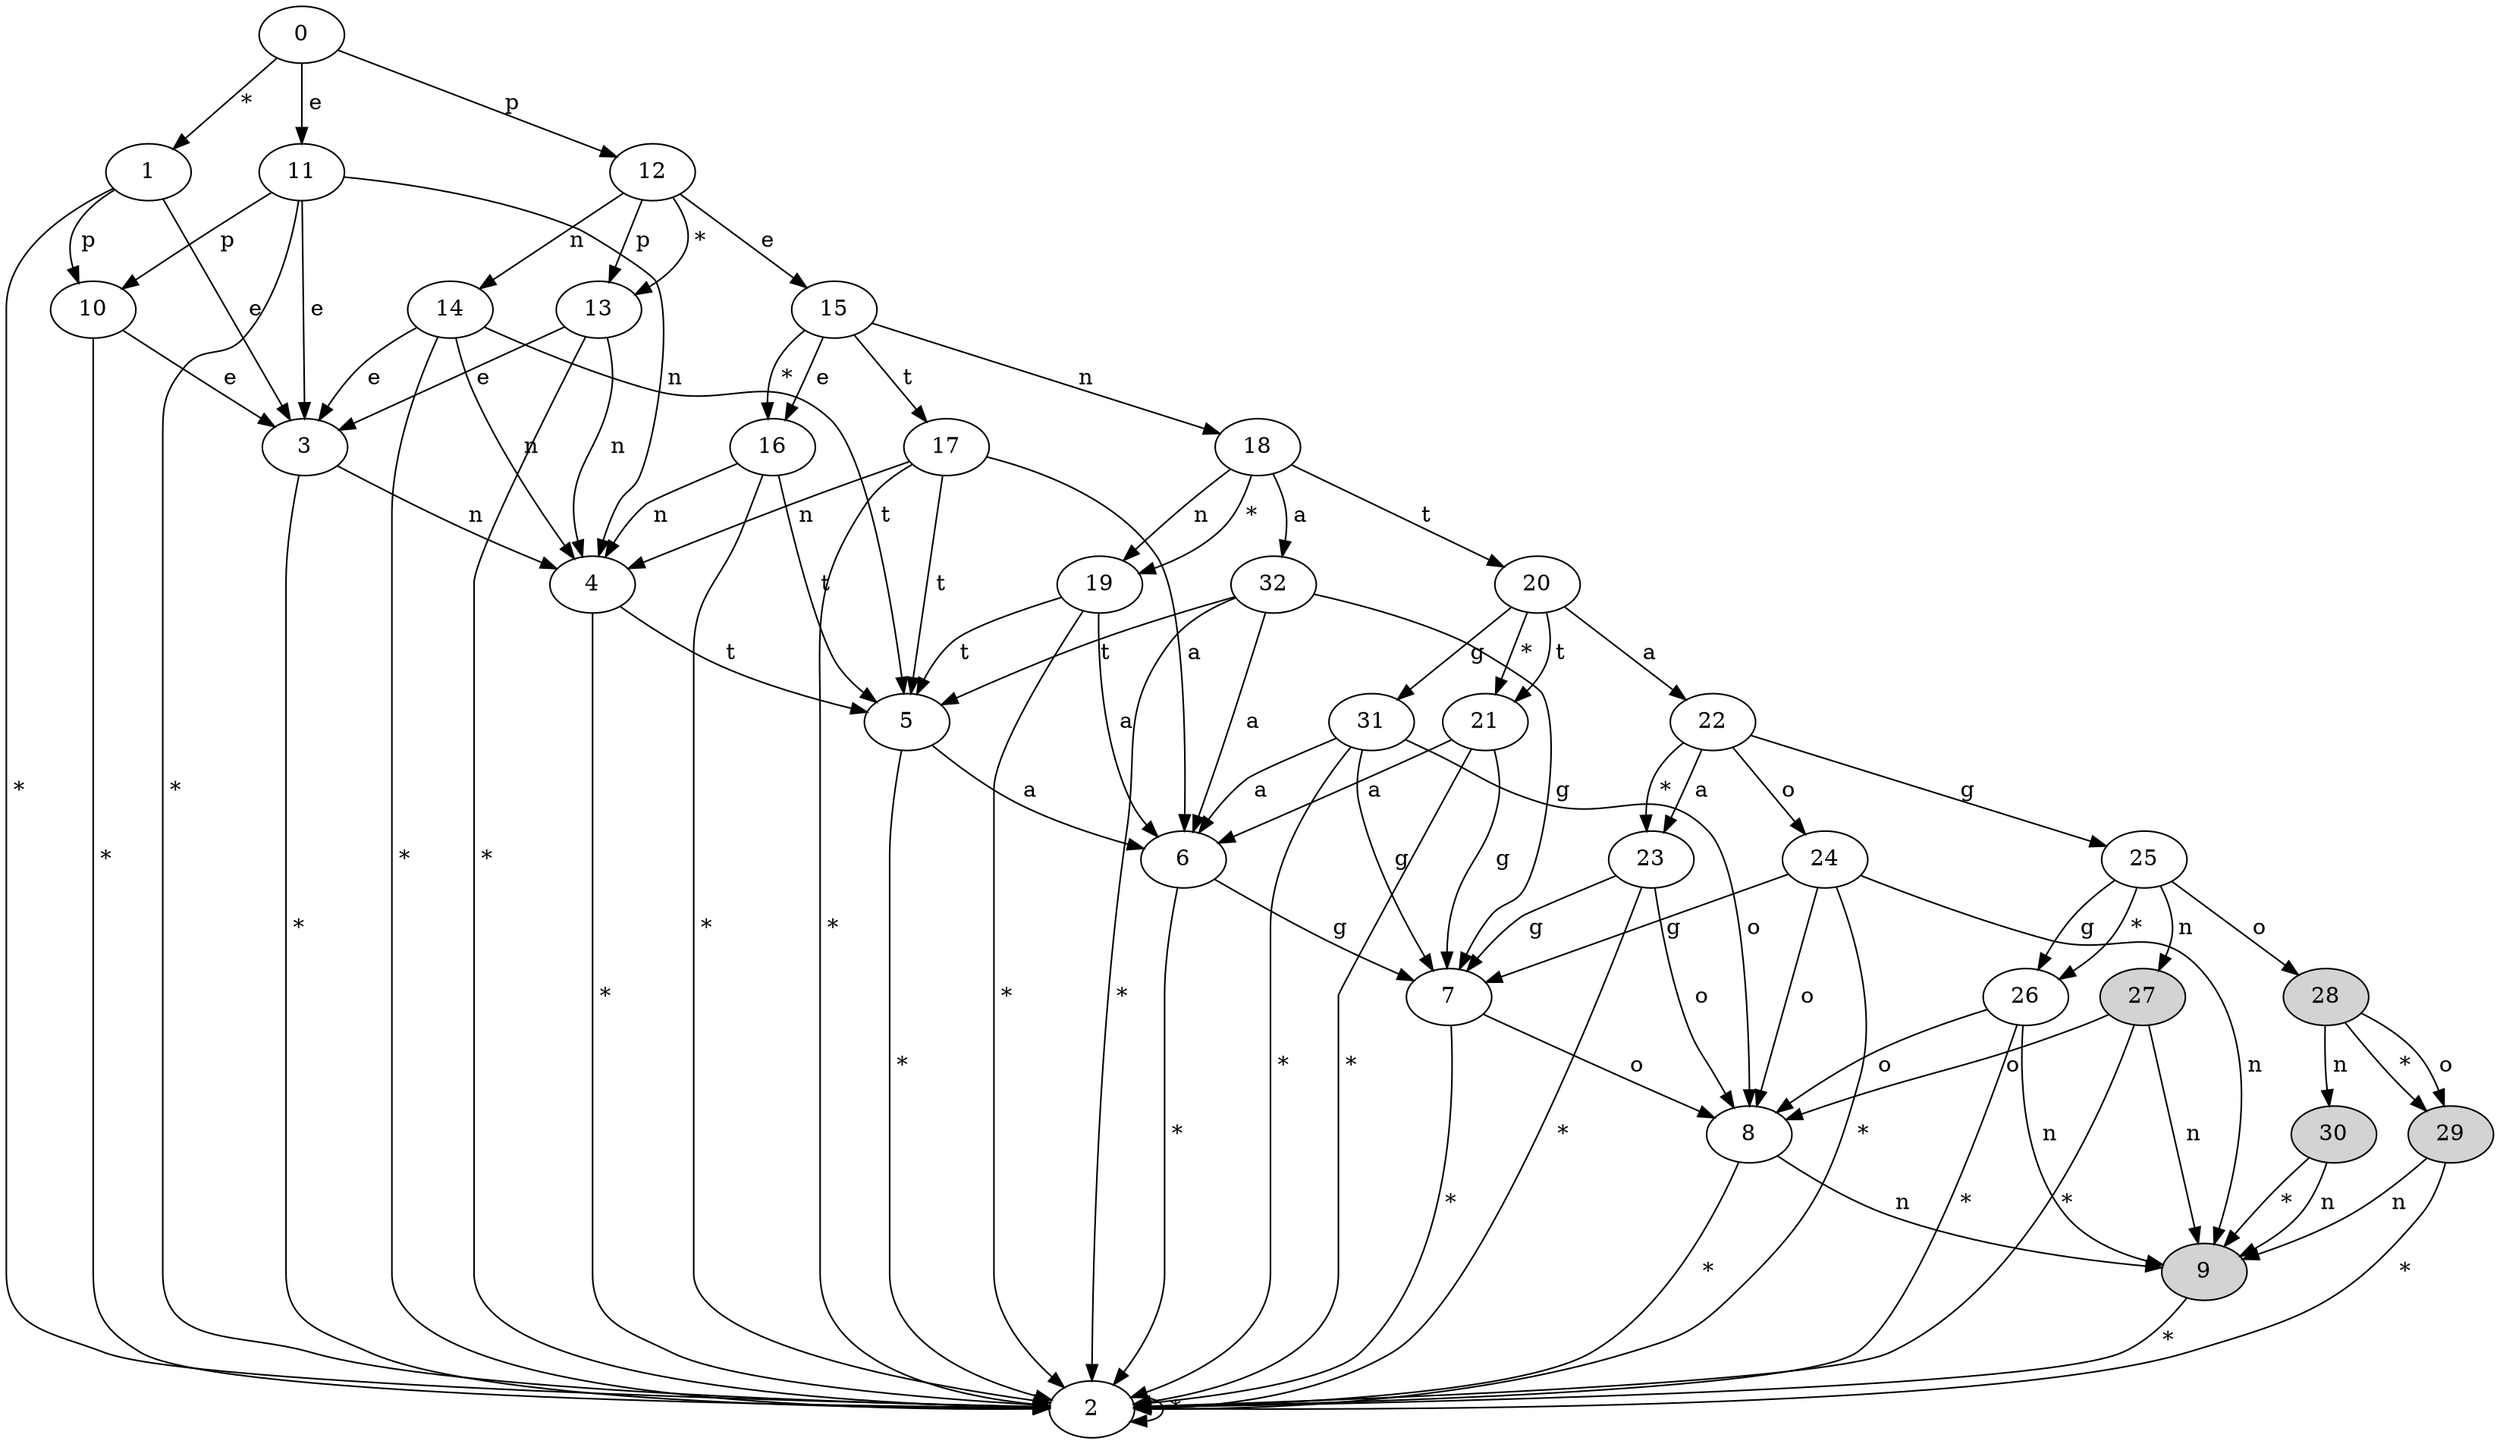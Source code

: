 digraph G {
2 -> 2 [label=" * "];
1 -> 2 [label=" * "];
3 -> 2 [label=" * "];
4 -> 2 [label=" * "];
5 -> 2 [label=" * "];
6 -> 2 [label=" * "];
7 -> 2 [label=" * "];
8 -> 2 [label=" * "];
9 -> 2 [label=" * "];
8 -> 9 [label=" n "];
7 -> 8 [label=" o "];
6 -> 7 [label=" g "];
5 -> 6 [label=" a "];
4 -> 5 [label=" t "];
3 -> 4 [label=" n "];
1 -> 3 [label=" e "];
10 -> 2 [label=" * "];
10 -> 3 [label=" e "];
1 -> 10 [label=" p "];
0 -> 1 [label=" * "];
11 -> 2 [label=" * "];
11 -> 4 [label=" n "];
11 -> 3 [label=" e "];
11 -> 10 [label=" p "];
0 -> 11 [label=" e "];
13 -> 2 [label=" * "];
13 -> 4 [label=" n "];
13 -> 3 [label=" e "];
12 -> 13 [label=" * "];
14 -> 2 [label=" * "];
14 -> 5 [label=" t "];
14 -> 4 [label=" n "];
14 -> 3 [label=" e "];
12 -> 14 [label=" n "];
16 -> 2 [label=" * "];
16 -> 5 [label=" t "];
16 -> 4 [label=" n "];
15 -> 16 [label=" * "];
17 -> 2 [label=" * "];
17 -> 5 [label=" t "];
17 -> 6 [label=" a "];
17 -> 4 [label=" n "];
15 -> 17 [label=" t "];
19 -> 2 [label=" * "];
19 -> 6 [label=" a "];
19 -> 5 [label=" t "];
18 -> 19 [label=" * "];
21 -> 2 [label=" * "];
21 -> 7 [label=" g "];
21 -> 6 [label=" a "];
20 -> 21 [label=" * "];
23 -> 2 [label=" * "];
23 -> 8 [label=" o "];
23 -> 7 [label=" g "];
22 -> 23 [label=" * "];
24 -> 2 [label=" * "];
24 -> 9 [label=" n "];
24 -> 8 [label=" o "];
24 -> 7 [label=" g "];
22 -> 24 [label=" o "];
26 -> 2 [label=" * "];
26 -> 9 [label=" n "];
26 -> 8 [label=" o "];
25 -> 26 [label=" * "];
27 -> 2 [label=" * "];
27 -> 9 [label=" n "];
27 -> 8 [label=" o "];
25 -> 27 [label=" n "];
29 -> 2 [label=" * "];
29 -> 9 [label=" n "];
28 -> 29 [label=" * "];
30 -> 9 [label=" * "];
30 -> 9 [label=" n "];
28 -> 30 [label=" n "];
28 -> 29 [label=" o "];
25 -> 28 [label=" o "];
25 -> 26 [label=" g "];
22 -> 25 [label=" g "];
22 -> 23 [label=" a "];
20 -> 22 [label=" a "];
31 -> 2 [label=" * "];
31 -> 8 [label=" o "];
31 -> 7 [label=" g "];
31 -> 6 [label=" a "];
20 -> 31 [label=" g "];
20 -> 21 [label=" t "];
18 -> 20 [label=" t "];
32 -> 2 [label=" * "];
32 -> 6 [label=" a "];
32 -> 7 [label=" g "];
32 -> 5 [label=" t "];
18 -> 32 [label=" a "];
18 -> 19 [label=" n "];
15 -> 18 [label=" n "];
15 -> 16 [label=" e "];
12 -> 15 [label=" e "];
12 -> 13 [label=" p "];
0 -> 12 [label=" p "];
9 [style=filled];
27 [style=filled];
28 [style=filled];
29 [style=filled];
30 [style=filled];
}
